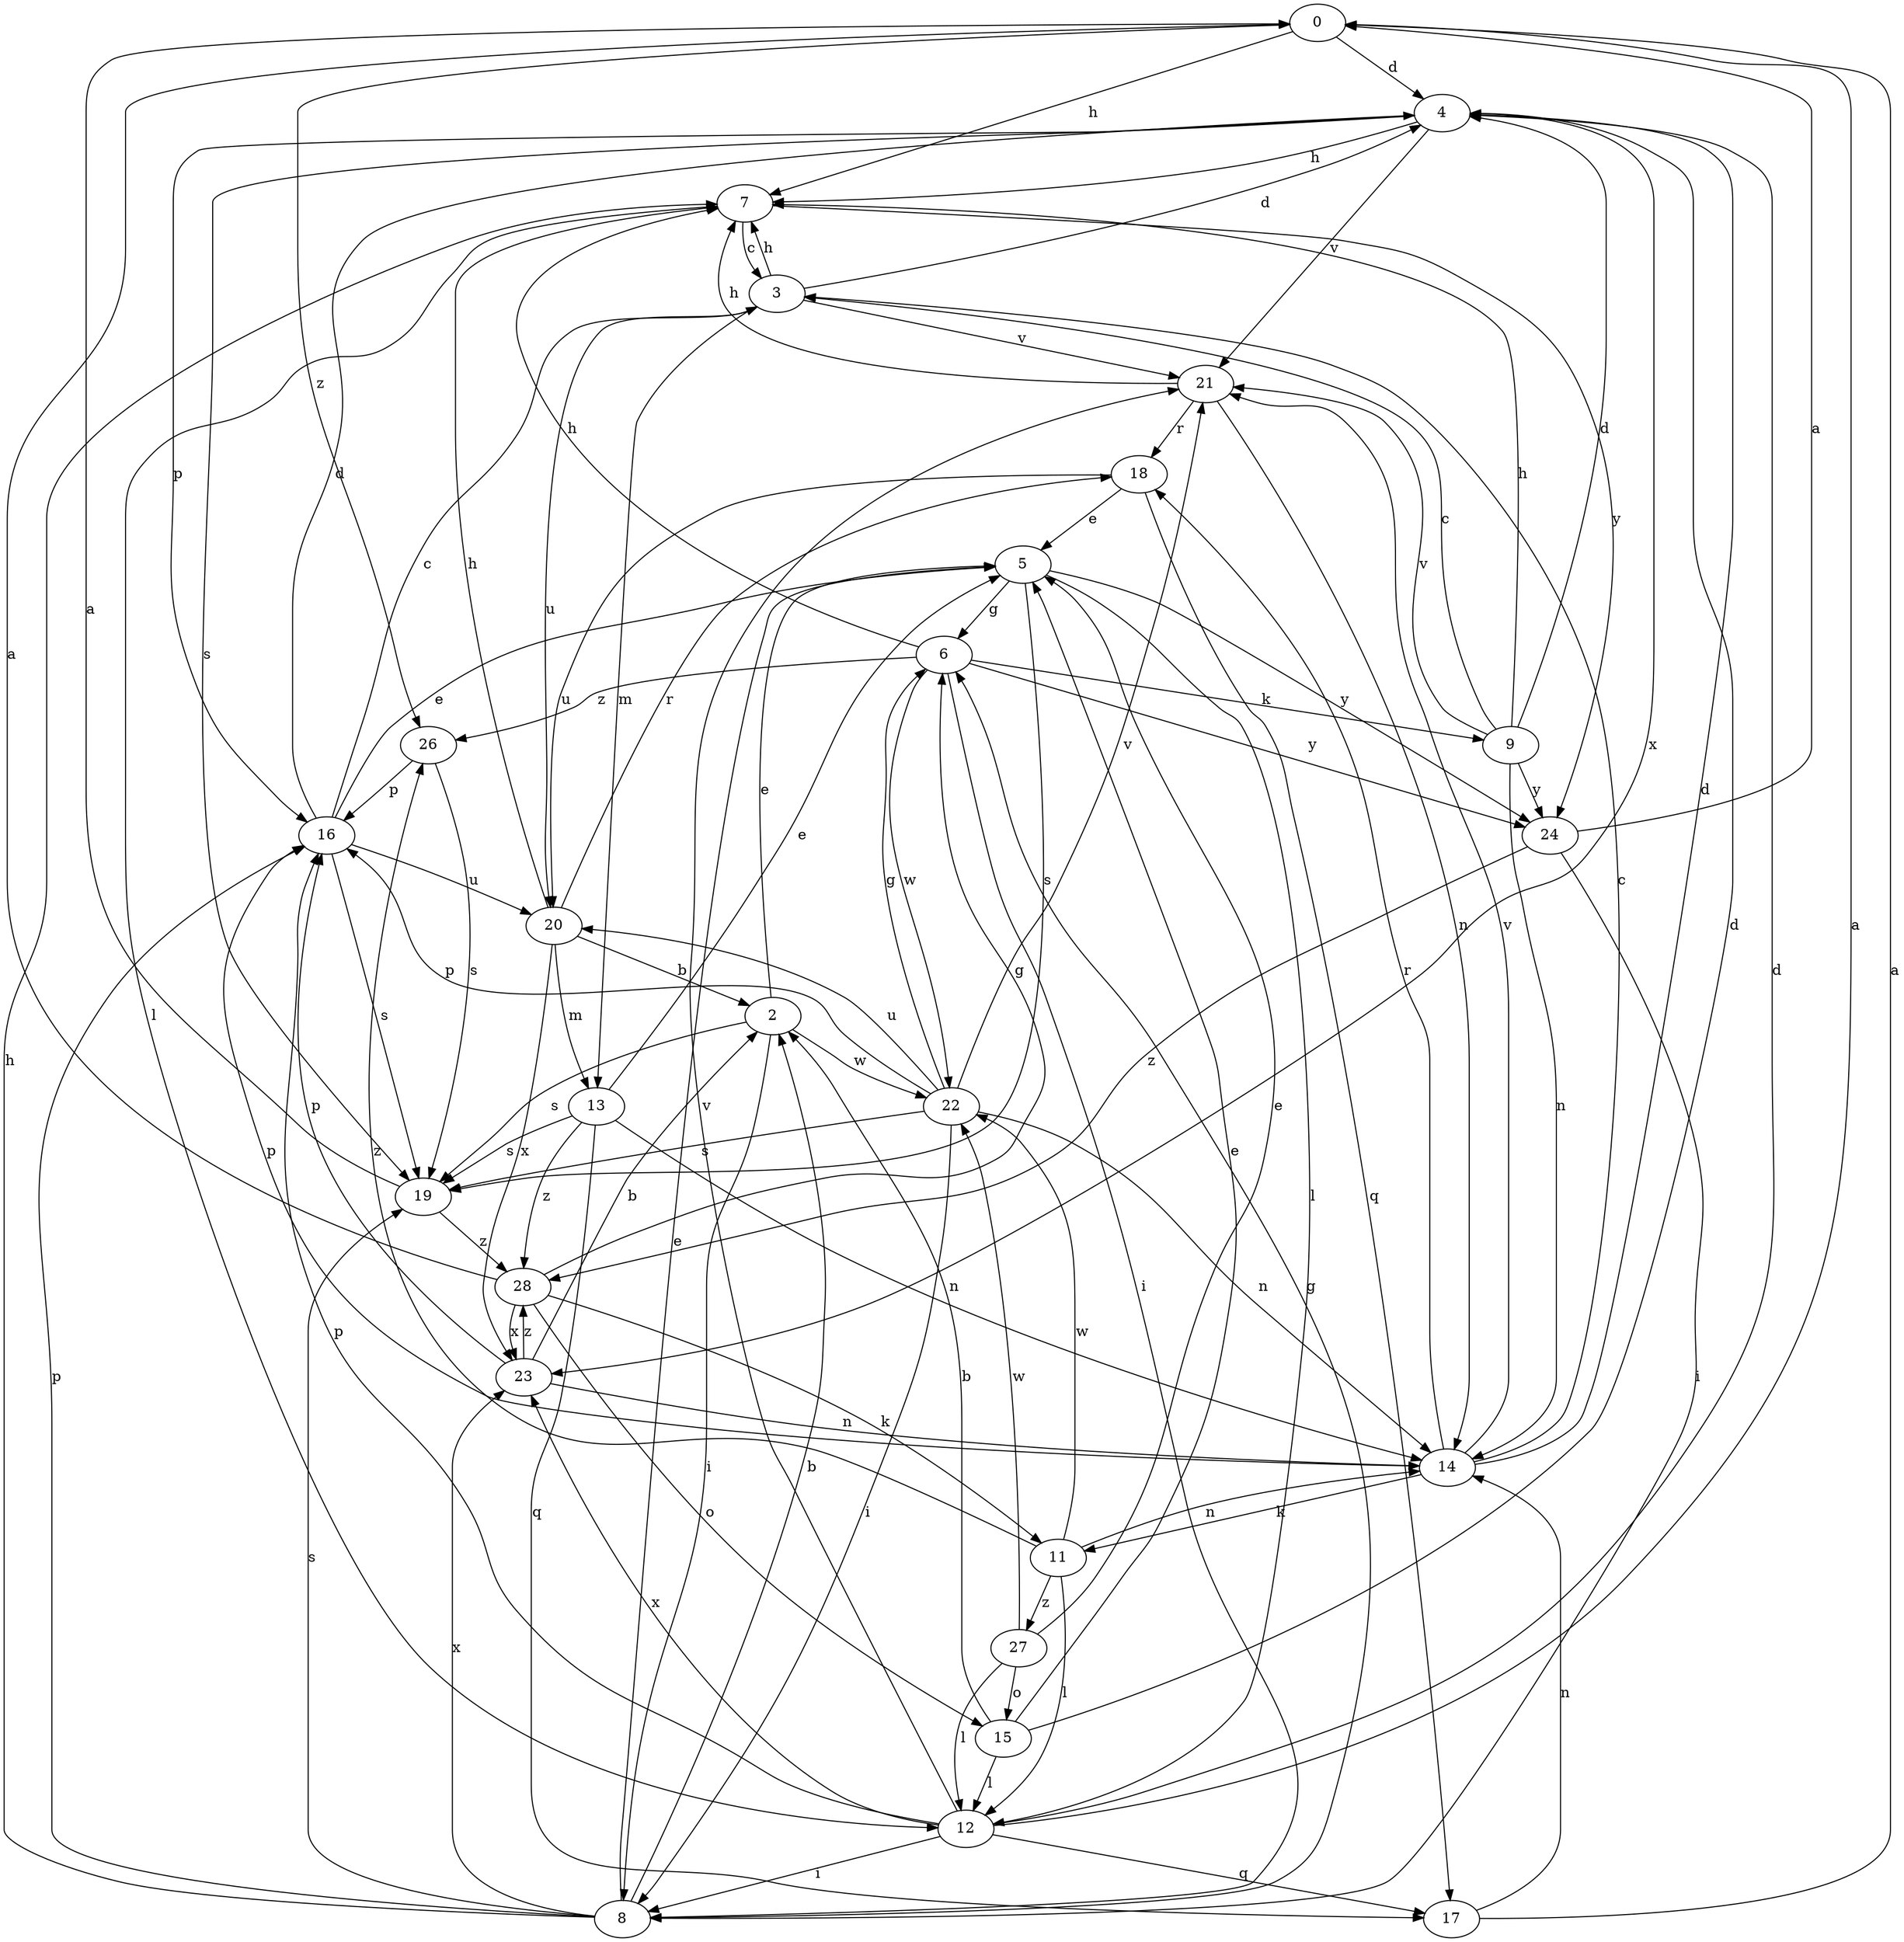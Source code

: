 strict digraph  {
0;
2;
3;
4;
5;
6;
7;
8;
9;
11;
12;
13;
14;
15;
16;
17;
18;
19;
20;
21;
22;
23;
24;
26;
27;
28;
0 -> 4  [label=d];
0 -> 7  [label=h];
0 -> 26  [label=z];
2 -> 5  [label=e];
2 -> 8  [label=i];
2 -> 19  [label=s];
2 -> 22  [label=w];
3 -> 4  [label=d];
3 -> 7  [label=h];
3 -> 13  [label=m];
3 -> 20  [label=u];
3 -> 21  [label=v];
4 -> 7  [label=h];
4 -> 16  [label=p];
4 -> 19  [label=s];
4 -> 21  [label=v];
4 -> 23  [label=x];
5 -> 6  [label=g];
5 -> 12  [label=l];
5 -> 19  [label=s];
5 -> 24  [label=y];
6 -> 7  [label=h];
6 -> 8  [label=i];
6 -> 9  [label=k];
6 -> 22  [label=w];
6 -> 24  [label=y];
6 -> 26  [label=z];
7 -> 3  [label=c];
7 -> 12  [label=l];
7 -> 24  [label=y];
8 -> 2  [label=b];
8 -> 5  [label=e];
8 -> 6  [label=g];
8 -> 7  [label=h];
8 -> 16  [label=p];
8 -> 19  [label=s];
8 -> 23  [label=x];
9 -> 3  [label=c];
9 -> 4  [label=d];
9 -> 7  [label=h];
9 -> 14  [label=n];
9 -> 21  [label=v];
9 -> 24  [label=y];
11 -> 12  [label=l];
11 -> 14  [label=n];
11 -> 22  [label=w];
11 -> 26  [label=z];
11 -> 27  [label=z];
12 -> 0  [label=a];
12 -> 4  [label=d];
12 -> 8  [label=i];
12 -> 16  [label=p];
12 -> 17  [label=q];
12 -> 21  [label=v];
12 -> 23  [label=x];
13 -> 5  [label=e];
13 -> 14  [label=n];
13 -> 17  [label=q];
13 -> 19  [label=s];
13 -> 28  [label=z];
14 -> 3  [label=c];
14 -> 4  [label=d];
14 -> 11  [label=k];
14 -> 16  [label=p];
14 -> 18  [label=r];
14 -> 21  [label=v];
15 -> 2  [label=b];
15 -> 4  [label=d];
15 -> 5  [label=e];
15 -> 12  [label=l];
16 -> 3  [label=c];
16 -> 4  [label=d];
16 -> 5  [label=e];
16 -> 19  [label=s];
16 -> 20  [label=u];
17 -> 0  [label=a];
17 -> 14  [label=n];
18 -> 5  [label=e];
18 -> 17  [label=q];
18 -> 20  [label=u];
19 -> 0  [label=a];
19 -> 28  [label=z];
20 -> 2  [label=b];
20 -> 7  [label=h];
20 -> 13  [label=m];
20 -> 18  [label=r];
20 -> 23  [label=x];
21 -> 7  [label=h];
21 -> 14  [label=n];
21 -> 18  [label=r];
22 -> 6  [label=g];
22 -> 8  [label=i];
22 -> 14  [label=n];
22 -> 16  [label=p];
22 -> 19  [label=s];
22 -> 20  [label=u];
22 -> 21  [label=v];
23 -> 2  [label=b];
23 -> 14  [label=n];
23 -> 16  [label=p];
23 -> 28  [label=z];
24 -> 0  [label=a];
24 -> 8  [label=i];
24 -> 28  [label=z];
26 -> 16  [label=p];
26 -> 19  [label=s];
27 -> 5  [label=e];
27 -> 12  [label=l];
27 -> 15  [label=o];
27 -> 22  [label=w];
28 -> 0  [label=a];
28 -> 6  [label=g];
28 -> 11  [label=k];
28 -> 15  [label=o];
28 -> 23  [label=x];
}
